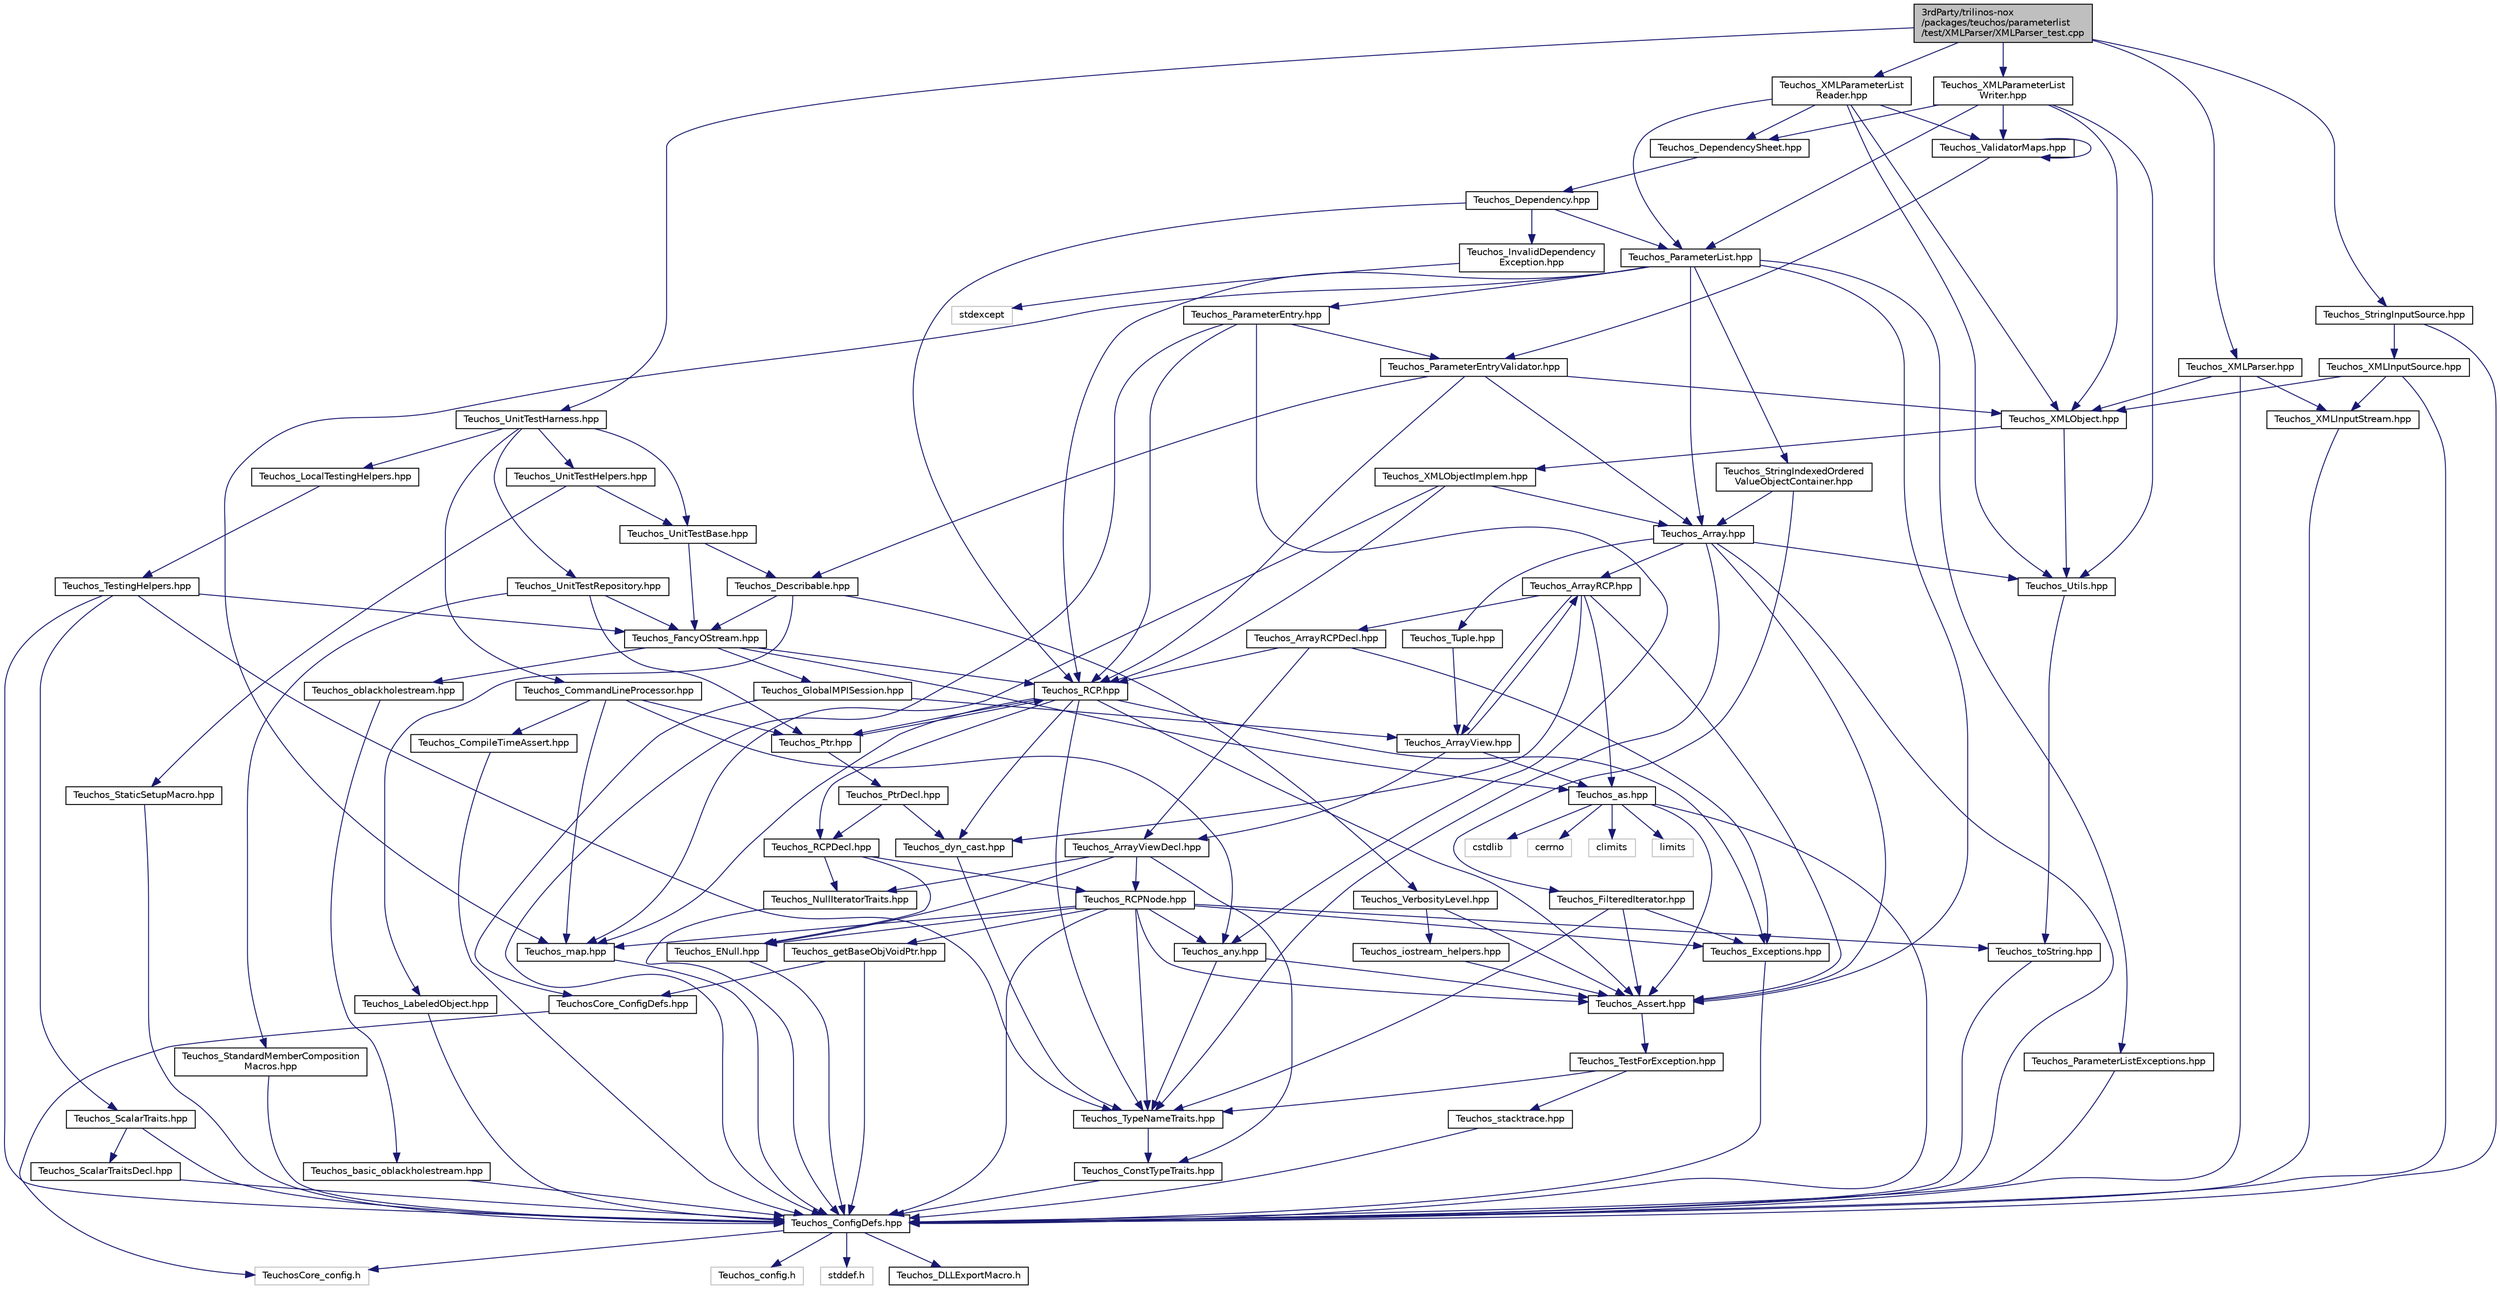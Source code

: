 digraph "3rdParty/trilinos-nox/packages/teuchos/parameterlist/test/XMLParser/XMLParser_test.cpp"
{
  edge [fontname="Helvetica",fontsize="10",labelfontname="Helvetica",labelfontsize="10"];
  node [fontname="Helvetica",fontsize="10",shape=record];
  Node0 [label="3rdParty/trilinos-nox\l/packages/teuchos/parameterlist\l/test/XMLParser/XMLParser_test.cpp",height=0.2,width=0.4,color="black", fillcolor="grey75", style="filled", fontcolor="black"];
  Node0 -> Node1 [color="midnightblue",fontsize="10",style="solid",fontname="Helvetica"];
  Node1 [label="Teuchos_XMLParameterList\lWriter.hpp",height=0.2,width=0.4,color="black", fillcolor="white", style="filled",URL="$df/dbd/_teuchos___x_m_l_parameter_list_writer_8hpp.html",tooltip="Writes a ParameterList to an XML object. "];
  Node1 -> Node2 [color="midnightblue",fontsize="10",style="solid",fontname="Helvetica"];
  Node2 [label="Teuchos_ParameterList.hpp",height=0.2,width=0.4,color="black", fillcolor="white", style="filled",URL="$df/d49/_teuchos___parameter_list_8hpp.html",tooltip="Templated Parameter List class. "];
  Node2 -> Node3 [color="midnightblue",fontsize="10",style="solid",fontname="Helvetica"];
  Node3 [label="Teuchos_ParameterListExceptions.hpp",height=0.2,width=0.4,color="black", fillcolor="white", style="filled",URL="$dd/d54/_teuchos___parameter_list_exceptions_8hpp.html"];
  Node3 -> Node4 [color="midnightblue",fontsize="10",style="solid",fontname="Helvetica"];
  Node4 [label="Teuchos_ConfigDefs.hpp",height=0.2,width=0.4,color="black", fillcolor="white", style="filled",URL="$d5/d3c/_teuchos___config_defs_8hpp.html",tooltip="Teuchos header file which uses auto-configuration information to include necessary C++ headers..."];
  Node4 -> Node5 [color="midnightblue",fontsize="10",style="solid",fontname="Helvetica"];
  Node5 [label="TeuchosCore_config.h",height=0.2,width=0.4,color="grey75", fillcolor="white", style="filled"];
  Node4 -> Node6 [color="midnightblue",fontsize="10",style="solid",fontname="Helvetica"];
  Node6 [label="Teuchos_config.h",height=0.2,width=0.4,color="grey75", fillcolor="white", style="filled"];
  Node4 -> Node7 [color="midnightblue",fontsize="10",style="solid",fontname="Helvetica"];
  Node7 [label="stddef.h",height=0.2,width=0.4,color="grey75", fillcolor="white", style="filled"];
  Node4 -> Node8 [color="midnightblue",fontsize="10",style="solid",fontname="Helvetica"];
  Node8 [label="Teuchos_DLLExportMacro.h",height=0.2,width=0.4,color="black", fillcolor="white", style="filled",URL="$d2/dd7/_teuchos___d_l_l_export_macro_8h.html"];
  Node2 -> Node9 [color="midnightblue",fontsize="10",style="solid",fontname="Helvetica"];
  Node9 [label="Teuchos_ParameterEntry.hpp",height=0.2,width=0.4,color="black", fillcolor="white", style="filled",URL="$d9/daf/_teuchos___parameter_entry_8hpp.html",tooltip="Object held as the \"value\" in the Teuchos::ParameterList std::map. "];
  Node9 -> Node4 [color="midnightblue",fontsize="10",style="solid",fontname="Helvetica"];
  Node9 -> Node10 [color="midnightblue",fontsize="10",style="solid",fontname="Helvetica"];
  Node10 [label="Teuchos_any.hpp",height=0.2,width=0.4,color="black", fillcolor="white", style="filled",URL="$d9/dc9/_teuchos__any_8hpp.html",tooltip="Modified boost::any class for holding a templated value. "];
  Node10 -> Node11 [color="midnightblue",fontsize="10",style="solid",fontname="Helvetica"];
  Node11 [label="Teuchos_Assert.hpp",height=0.2,width=0.4,color="black", fillcolor="white", style="filled",URL="$d1/d94/_teuchos___assert_8hpp.html"];
  Node11 -> Node12 [color="midnightblue",fontsize="10",style="solid",fontname="Helvetica"];
  Node12 [label="Teuchos_TestForException.hpp",height=0.2,width=0.4,color="black", fillcolor="white", style="filled",URL="$d5/d6b/_teuchos___test_for_exception_8hpp.html",tooltip="Standard test and throw macros. "];
  Node12 -> Node13 [color="midnightblue",fontsize="10",style="solid",fontname="Helvetica"];
  Node13 [label="Teuchos_TypeNameTraits.hpp",height=0.2,width=0.4,color="black", fillcolor="white", style="filled",URL="$dc/dc1/_teuchos___type_name_traits_8hpp.html",tooltip="Defines basic traits returning the name of a type in a portable and readable way. ..."];
  Node13 -> Node14 [color="midnightblue",fontsize="10",style="solid",fontname="Helvetica"];
  Node14 [label="Teuchos_ConstTypeTraits.hpp",height=0.2,width=0.4,color="black", fillcolor="white", style="filled",URL="$d1/db4/_teuchos___const_type_traits_8hpp.html"];
  Node14 -> Node4 [color="midnightblue",fontsize="10",style="solid",fontname="Helvetica"];
  Node12 -> Node15 [color="midnightblue",fontsize="10",style="solid",fontname="Helvetica"];
  Node15 [label="Teuchos_stacktrace.hpp",height=0.2,width=0.4,color="black", fillcolor="white", style="filled",URL="$dd/d97/_teuchos__stacktrace_8hpp.html",tooltip="Functions for returning stacktrace info (GCC only initially). "];
  Node15 -> Node4 [color="midnightblue",fontsize="10",style="solid",fontname="Helvetica"];
  Node10 -> Node13 [color="midnightblue",fontsize="10",style="solid",fontname="Helvetica"];
  Node9 -> Node16 [color="midnightblue",fontsize="10",style="solid",fontname="Helvetica"];
  Node16 [label="Teuchos_RCP.hpp",height=0.2,width=0.4,color="black", fillcolor="white", style="filled",URL="$d5/de4/_teuchos___r_c_p_8hpp.html",tooltip="Reference-counted pointer class and non-member templated function implementations. "];
  Node16 -> Node17 [color="midnightblue",fontsize="10",style="solid",fontname="Helvetica"];
  Node17 [label="Teuchos_RCPDecl.hpp",height=0.2,width=0.4,color="black", fillcolor="white", style="filled",URL="$d0/dbc/_teuchos___r_c_p_decl_8hpp.html",tooltip="Reference-counted pointer class and non-member templated function implementations. "];
  Node17 -> Node18 [color="midnightblue",fontsize="10",style="solid",fontname="Helvetica"];
  Node18 [label="Teuchos_RCPNode.hpp",height=0.2,width=0.4,color="black", fillcolor="white", style="filled",URL="$d3/d30/_teuchos___r_c_p_node_8hpp.html",tooltip="Reference-counted pointer node classes. "];
  Node18 -> Node4 [color="midnightblue",fontsize="10",style="solid",fontname="Helvetica"];
  Node18 -> Node10 [color="midnightblue",fontsize="10",style="solid",fontname="Helvetica"];
  Node18 -> Node19 [color="midnightblue",fontsize="10",style="solid",fontname="Helvetica"];
  Node19 [label="Teuchos_map.hpp",height=0.2,width=0.4,color="black", fillcolor="white", style="filled",URL="$da/df9/_teuchos__map_8hpp.html",tooltip="Provides std::map class for deficient platforms. "];
  Node19 -> Node4 [color="midnightblue",fontsize="10",style="solid",fontname="Helvetica"];
  Node18 -> Node20 [color="midnightblue",fontsize="10",style="solid",fontname="Helvetica"];
  Node20 [label="Teuchos_ENull.hpp",height=0.2,width=0.4,color="black", fillcolor="white", style="filled",URL="$d7/d37/_teuchos___e_null_8hpp.html"];
  Node20 -> Node4 [color="midnightblue",fontsize="10",style="solid",fontname="Helvetica"];
  Node18 -> Node11 [color="midnightblue",fontsize="10",style="solid",fontname="Helvetica"];
  Node18 -> Node21 [color="midnightblue",fontsize="10",style="solid",fontname="Helvetica"];
  Node21 [label="Teuchos_Exceptions.hpp",height=0.2,width=0.4,color="black", fillcolor="white", style="filled",URL="$d2/d66/_teuchos___exceptions_8hpp.html"];
  Node21 -> Node4 [color="midnightblue",fontsize="10",style="solid",fontname="Helvetica"];
  Node18 -> Node13 [color="midnightblue",fontsize="10",style="solid",fontname="Helvetica"];
  Node18 -> Node22 [color="midnightblue",fontsize="10",style="solid",fontname="Helvetica"];
  Node22 [label="Teuchos_toString.hpp",height=0.2,width=0.4,color="black", fillcolor="white", style="filled",URL="$de/d8b/_teuchos__to_string_8hpp.html"];
  Node22 -> Node4 [color="midnightblue",fontsize="10",style="solid",fontname="Helvetica"];
  Node18 -> Node23 [color="midnightblue",fontsize="10",style="solid",fontname="Helvetica"];
  Node23 [label="Teuchos_getBaseObjVoidPtr.hpp",height=0.2,width=0.4,color="black", fillcolor="white", style="filled",URL="$db/ddb/_teuchos__get_base_obj_void_ptr_8hpp.html"];
  Node23 -> Node24 [color="midnightblue",fontsize="10",style="solid",fontname="Helvetica"];
  Node24 [label="TeuchosCore_ConfigDefs.hpp",height=0.2,width=0.4,color="black", fillcolor="white", style="filled",URL="$d1/d38/_teuchos_core___config_defs_8hpp.html"];
  Node24 -> Node5 [color="midnightblue",fontsize="10",style="solid",fontname="Helvetica"];
  Node23 -> Node4 [color="midnightblue",fontsize="10",style="solid",fontname="Helvetica"];
  Node17 -> Node20 [color="midnightblue",fontsize="10",style="solid",fontname="Helvetica"];
  Node17 -> Node25 [color="midnightblue",fontsize="10",style="solid",fontname="Helvetica"];
  Node25 [label="Teuchos_NullIteratorTraits.hpp",height=0.2,width=0.4,color="black", fillcolor="white", style="filled",URL="$d6/d76/_teuchos___null_iterator_traits_8hpp.html"];
  Node25 -> Node4 [color="midnightblue",fontsize="10",style="solid",fontname="Helvetica"];
  Node16 -> Node26 [color="midnightblue",fontsize="10",style="solid",fontname="Helvetica"];
  Node26 [label="Teuchos_Ptr.hpp",height=0.2,width=0.4,color="black", fillcolor="white", style="filled",URL="$dc/dc8/_teuchos___ptr_8hpp.html"];
  Node26 -> Node27 [color="midnightblue",fontsize="10",style="solid",fontname="Helvetica"];
  Node27 [label="Teuchos_PtrDecl.hpp",height=0.2,width=0.4,color="black", fillcolor="white", style="filled",URL="$df/dbd/_teuchos___ptr_decl_8hpp.html"];
  Node27 -> Node17 [color="midnightblue",fontsize="10",style="solid",fontname="Helvetica"];
  Node27 -> Node28 [color="midnightblue",fontsize="10",style="solid",fontname="Helvetica"];
  Node28 [label="Teuchos_dyn_cast.hpp",height=0.2,width=0.4,color="black", fillcolor="white", style="filled",URL="$d9/d17/_teuchos__dyn__cast_8hpp.html"];
  Node28 -> Node13 [color="midnightblue",fontsize="10",style="solid",fontname="Helvetica"];
  Node26 -> Node16 [color="midnightblue",fontsize="10",style="solid",fontname="Helvetica"];
  Node16 -> Node11 [color="midnightblue",fontsize="10",style="solid",fontname="Helvetica"];
  Node16 -> Node21 [color="midnightblue",fontsize="10",style="solid",fontname="Helvetica"];
  Node16 -> Node28 [color="midnightblue",fontsize="10",style="solid",fontname="Helvetica"];
  Node16 -> Node19 [color="midnightblue",fontsize="10",style="solid",fontname="Helvetica"];
  Node16 -> Node13 [color="midnightblue",fontsize="10",style="solid",fontname="Helvetica"];
  Node9 -> Node29 [color="midnightblue",fontsize="10",style="solid",fontname="Helvetica"];
  Node29 [label="Teuchos_ParameterEntryValidator.hpp",height=0.2,width=0.4,color="black", fillcolor="white", style="filled",URL="$d1/da5/_teuchos___parameter_entry_validator_8hpp.html"];
  Node29 -> Node16 [color="midnightblue",fontsize="10",style="solid",fontname="Helvetica"];
  Node29 -> Node30 [color="midnightblue",fontsize="10",style="solid",fontname="Helvetica"];
  Node30 [label="Teuchos_Array.hpp",height=0.2,width=0.4,color="black", fillcolor="white", style="filled",URL="$df/d74/_teuchos___array_8hpp.html",tooltip="Templated array class derived from the STL std::vector. "];
  Node30 -> Node4 [color="midnightblue",fontsize="10",style="solid",fontname="Helvetica"];
  Node30 -> Node11 [color="midnightblue",fontsize="10",style="solid",fontname="Helvetica"];
  Node30 -> Node13 [color="midnightblue",fontsize="10",style="solid",fontname="Helvetica"];
  Node30 -> Node31 [color="midnightblue",fontsize="10",style="solid",fontname="Helvetica"];
  Node31 [label="Teuchos_ArrayRCP.hpp",height=0.2,width=0.4,color="black", fillcolor="white", style="filled",URL="$dc/dde/_teuchos___array_r_c_p_8hpp.html"];
  Node31 -> Node32 [color="midnightblue",fontsize="10",style="solid",fontname="Helvetica"];
  Node32 [label="Teuchos_ArrayRCPDecl.hpp",height=0.2,width=0.4,color="black", fillcolor="white", style="filled",URL="$d6/d98/_teuchos___array_r_c_p_decl_8hpp.html"];
  Node32 -> Node16 [color="midnightblue",fontsize="10",style="solid",fontname="Helvetica"];
  Node32 -> Node21 [color="midnightblue",fontsize="10",style="solid",fontname="Helvetica"];
  Node32 -> Node33 [color="midnightblue",fontsize="10",style="solid",fontname="Helvetica"];
  Node33 [label="Teuchos_ArrayViewDecl.hpp",height=0.2,width=0.4,color="black", fillcolor="white", style="filled",URL="$dd/d83/_teuchos___array_view_decl_8hpp.html"];
  Node33 -> Node18 [color="midnightblue",fontsize="10",style="solid",fontname="Helvetica"];
  Node33 -> Node20 [color="midnightblue",fontsize="10",style="solid",fontname="Helvetica"];
  Node33 -> Node25 [color="midnightblue",fontsize="10",style="solid",fontname="Helvetica"];
  Node33 -> Node14 [color="midnightblue",fontsize="10",style="solid",fontname="Helvetica"];
  Node31 -> Node34 [color="midnightblue",fontsize="10",style="solid",fontname="Helvetica"];
  Node34 [label="Teuchos_ArrayView.hpp",height=0.2,width=0.4,color="black", fillcolor="white", style="filled",URL="$df/d54/_teuchos___array_view_8hpp.html"];
  Node34 -> Node33 [color="midnightblue",fontsize="10",style="solid",fontname="Helvetica"];
  Node34 -> Node31 [color="midnightblue",fontsize="10",style="solid",fontname="Helvetica"];
  Node34 -> Node35 [color="midnightblue",fontsize="10",style="solid",fontname="Helvetica"];
  Node35 [label="Teuchos_as.hpp",height=0.2,width=0.4,color="black", fillcolor="white", style="filled",URL="$d2/db9/_teuchos__as_8hpp.html",tooltip="Definition of Teuchos::as, for conversions between types. "];
  Node35 -> Node4 [color="midnightblue",fontsize="10",style="solid",fontname="Helvetica"];
  Node35 -> Node11 [color="midnightblue",fontsize="10",style="solid",fontname="Helvetica"];
  Node35 -> Node36 [color="midnightblue",fontsize="10",style="solid",fontname="Helvetica"];
  Node36 [label="limits",height=0.2,width=0.4,color="grey75", fillcolor="white", style="filled"];
  Node35 -> Node37 [color="midnightblue",fontsize="10",style="solid",fontname="Helvetica"];
  Node37 [label="cstdlib",height=0.2,width=0.4,color="grey75", fillcolor="white", style="filled"];
  Node35 -> Node38 [color="midnightblue",fontsize="10",style="solid",fontname="Helvetica"];
  Node38 [label="cerrno",height=0.2,width=0.4,color="grey75", fillcolor="white", style="filled"];
  Node35 -> Node39 [color="midnightblue",fontsize="10",style="solid",fontname="Helvetica"];
  Node39 [label="climits",height=0.2,width=0.4,color="grey75", fillcolor="white", style="filled"];
  Node31 -> Node11 [color="midnightblue",fontsize="10",style="solid",fontname="Helvetica"];
  Node31 -> Node28 [color="midnightblue",fontsize="10",style="solid",fontname="Helvetica"];
  Node31 -> Node35 [color="midnightblue",fontsize="10",style="solid",fontname="Helvetica"];
  Node30 -> Node40 [color="midnightblue",fontsize="10",style="solid",fontname="Helvetica"];
  Node40 [label="Teuchos_Tuple.hpp",height=0.2,width=0.4,color="black", fillcolor="white", style="filled",URL="$dd/deb/_teuchos___tuple_8hpp.html"];
  Node40 -> Node34 [color="midnightblue",fontsize="10",style="solid",fontname="Helvetica"];
  Node30 -> Node41 [color="midnightblue",fontsize="10",style="solid",fontname="Helvetica"];
  Node41 [label="Teuchos_Utils.hpp",height=0.2,width=0.4,color="black", fillcolor="white", style="filled",URL="$da/d13/_teuchos___utils_8hpp.html",tooltip="A utilities class for Teuchos. "];
  Node41 -> Node22 [color="midnightblue",fontsize="10",style="solid",fontname="Helvetica"];
  Node29 -> Node42 [color="midnightblue",fontsize="10",style="solid",fontname="Helvetica"];
  Node42 [label="Teuchos_XMLObject.hpp",height=0.2,width=0.4,color="black", fillcolor="white", style="filled",URL="$d5/d86/_teuchos___x_m_l_object_8hpp.html",tooltip="An object representation of a subset of XML data. "];
  Node42 -> Node43 [color="midnightblue",fontsize="10",style="solid",fontname="Helvetica"];
  Node43 [label="Teuchos_XMLObjectImplem.hpp",height=0.2,width=0.4,color="black", fillcolor="white", style="filled",URL="$d9/d6a/_teuchos___x_m_l_object_implem_8hpp.html",tooltip="Low level implementation of XMLObject. "];
  Node43 -> Node19 [color="midnightblue",fontsize="10",style="solid",fontname="Helvetica"];
  Node43 -> Node30 [color="midnightblue",fontsize="10",style="solid",fontname="Helvetica"];
  Node43 -> Node16 [color="midnightblue",fontsize="10",style="solid",fontname="Helvetica"];
  Node42 -> Node41 [color="midnightblue",fontsize="10",style="solid",fontname="Helvetica"];
  Node29 -> Node44 [color="midnightblue",fontsize="10",style="solid",fontname="Helvetica"];
  Node44 [label="Teuchos_Describable.hpp",height=0.2,width=0.4,color="black", fillcolor="white", style="filled",URL="$d8/d2e/_teuchos___describable_8hpp.html"];
  Node44 -> Node45 [color="midnightblue",fontsize="10",style="solid",fontname="Helvetica"];
  Node45 [label="Teuchos_VerbosityLevel.hpp",height=0.2,width=0.4,color="black", fillcolor="white", style="filled",URL="$d8/d4f/_teuchos___verbosity_level_8hpp.html"];
  Node45 -> Node11 [color="midnightblue",fontsize="10",style="solid",fontname="Helvetica"];
  Node45 -> Node46 [color="midnightblue",fontsize="10",style="solid",fontname="Helvetica"];
  Node46 [label="Teuchos_iostream_helpers.hpp",height=0.2,width=0.4,color="black", fillcolor="white", style="filled",URL="$de/dad/_teuchos__iostream__helpers_8hpp.html"];
  Node46 -> Node11 [color="midnightblue",fontsize="10",style="solid",fontname="Helvetica"];
  Node44 -> Node47 [color="midnightblue",fontsize="10",style="solid",fontname="Helvetica"];
  Node47 [label="Teuchos_FancyOStream.hpp",height=0.2,width=0.4,color="black", fillcolor="white", style="filled",URL="$d2/d6a/_teuchos___fancy_o_stream_8hpp.html"];
  Node47 -> Node16 [color="midnightblue",fontsize="10",style="solid",fontname="Helvetica"];
  Node47 -> Node48 [color="midnightblue",fontsize="10",style="solid",fontname="Helvetica"];
  Node48 [label="Teuchos_GlobalMPISession.hpp",height=0.2,width=0.4,color="black", fillcolor="white", style="filled",URL="$d4/df8/_teuchos___global_m_p_i_session_8hpp.html",tooltip="A MPI utilities class, providing methods for initializing, finalizing, and querying the global MPI se..."];
  Node48 -> Node24 [color="midnightblue",fontsize="10",style="solid",fontname="Helvetica"];
  Node48 -> Node34 [color="midnightblue",fontsize="10",style="solid",fontname="Helvetica"];
  Node47 -> Node49 [color="midnightblue",fontsize="10",style="solid",fontname="Helvetica"];
  Node49 [label="Teuchos_oblackholestream.hpp",height=0.2,width=0.4,color="black", fillcolor="white", style="filled",URL="$da/df2/_teuchos__oblackholestream_8hpp.html"];
  Node49 -> Node50 [color="midnightblue",fontsize="10",style="solid",fontname="Helvetica"];
  Node50 [label="Teuchos_basic_oblackholestream.hpp",height=0.2,width=0.4,color="black", fillcolor="white", style="filled",URL="$d2/de6/_teuchos__basic__oblackholestream_8hpp.html"];
  Node50 -> Node4 [color="midnightblue",fontsize="10",style="solid",fontname="Helvetica"];
  Node47 -> Node35 [color="midnightblue",fontsize="10",style="solid",fontname="Helvetica"];
  Node44 -> Node51 [color="midnightblue",fontsize="10",style="solid",fontname="Helvetica"];
  Node51 [label="Teuchos_LabeledObject.hpp",height=0.2,width=0.4,color="black", fillcolor="white", style="filled",URL="$d2/de2/_teuchos___labeled_object_8hpp.html"];
  Node51 -> Node4 [color="midnightblue",fontsize="10",style="solid",fontname="Helvetica"];
  Node2 -> Node52 [color="midnightblue",fontsize="10",style="solid",fontname="Helvetica"];
  Node52 [label="Teuchos_StringIndexedOrdered\lValueObjectContainer.hpp",height=0.2,width=0.4,color="black", fillcolor="white", style="filled",URL="$da/d7f/_teuchos___string_indexed_ordered_value_object_container_8hpp.html"];
  Node52 -> Node30 [color="midnightblue",fontsize="10",style="solid",fontname="Helvetica"];
  Node52 -> Node53 [color="midnightblue",fontsize="10",style="solid",fontname="Helvetica"];
  Node53 [label="Teuchos_FilteredIterator.hpp",height=0.2,width=0.4,color="black", fillcolor="white", style="filled",URL="$d9/d7d/_teuchos___filtered_iterator_8hpp.html"];
  Node53 -> Node11 [color="midnightblue",fontsize="10",style="solid",fontname="Helvetica"];
  Node53 -> Node13 [color="midnightblue",fontsize="10",style="solid",fontname="Helvetica"];
  Node53 -> Node21 [color="midnightblue",fontsize="10",style="solid",fontname="Helvetica"];
  Node2 -> Node11 [color="midnightblue",fontsize="10",style="solid",fontname="Helvetica"];
  Node2 -> Node16 [color="midnightblue",fontsize="10",style="solid",fontname="Helvetica"];
  Node2 -> Node30 [color="midnightblue",fontsize="10",style="solid",fontname="Helvetica"];
  Node2 -> Node19 [color="midnightblue",fontsize="10",style="solid",fontname="Helvetica"];
  Node1 -> Node42 [color="midnightblue",fontsize="10",style="solid",fontname="Helvetica"];
  Node1 -> Node41 [color="midnightblue",fontsize="10",style="solid",fontname="Helvetica"];
  Node1 -> Node54 [color="midnightblue",fontsize="10",style="solid",fontname="Helvetica"];
  Node54 [label="Teuchos_DependencySheet.hpp",height=0.2,width=0.4,color="black", fillcolor="white", style="filled",URL="$dc/d47/_teuchos___dependency_sheet_8hpp.html",tooltip="DataStructure keeping track of dependencies. "];
  Node54 -> Node55 [color="midnightblue",fontsize="10",style="solid",fontname="Helvetica"];
  Node55 [label="Teuchos_Dependency.hpp",height=0.2,width=0.4,color="black", fillcolor="white", style="filled",URL="$de/d10/_teuchos___dependency_8hpp.html"];
  Node55 -> Node16 [color="midnightblue",fontsize="10",style="solid",fontname="Helvetica"];
  Node55 -> Node2 [color="midnightblue",fontsize="10",style="solid",fontname="Helvetica"];
  Node55 -> Node56 [color="midnightblue",fontsize="10",style="solid",fontname="Helvetica"];
  Node56 [label="Teuchos_InvalidDependency\lException.hpp",height=0.2,width=0.4,color="black", fillcolor="white", style="filled",URL="$dc/dd8/_teuchos___invalid_dependency_exception_8hpp.html"];
  Node56 -> Node57 [color="midnightblue",fontsize="10",style="solid",fontname="Helvetica"];
  Node57 [label="stdexcept",height=0.2,width=0.4,color="grey75", fillcolor="white", style="filled"];
  Node1 -> Node58 [color="midnightblue",fontsize="10",style="solid",fontname="Helvetica"];
  Node58 [label="Teuchos_ValidatorMaps.hpp",height=0.2,width=0.4,color="black", fillcolor="white", style="filled",URL="$dd/d14/_teuchos___validator_maps_8hpp.html"];
  Node58 -> Node29 [color="midnightblue",fontsize="10",style="solid",fontname="Helvetica"];
  Node58 -> Node58 [color="midnightblue",fontsize="10",style="solid",fontname="Helvetica"];
  Node0 -> Node59 [color="midnightblue",fontsize="10",style="solid",fontname="Helvetica"];
  Node59 [label="Teuchos_XMLParameterList\lReader.hpp",height=0.2,width=0.4,color="black", fillcolor="white", style="filled",URL="$d9/d2f/_teuchos___x_m_l_parameter_list_reader_8hpp.html",tooltip="Writes an XML object to a parameter list. "];
  Node59 -> Node2 [color="midnightblue",fontsize="10",style="solid",fontname="Helvetica"];
  Node59 -> Node42 [color="midnightblue",fontsize="10",style="solid",fontname="Helvetica"];
  Node59 -> Node41 [color="midnightblue",fontsize="10",style="solid",fontname="Helvetica"];
  Node59 -> Node54 [color="midnightblue",fontsize="10",style="solid",fontname="Helvetica"];
  Node59 -> Node58 [color="midnightblue",fontsize="10",style="solid",fontname="Helvetica"];
  Node0 -> Node60 [color="midnightblue",fontsize="10",style="solid",fontname="Helvetica"];
  Node60 [label="Teuchos_StringInputSource.hpp",height=0.2,width=0.4,color="black", fillcolor="white", style="filled",URL="$d3/d24/_teuchos___string_input_source_8hpp.html",tooltip="Definition of XMLInputSource derived class for reading XML from a std::string. "];
  Node60 -> Node4 [color="midnightblue",fontsize="10",style="solid",fontname="Helvetica"];
  Node60 -> Node61 [color="midnightblue",fontsize="10",style="solid",fontname="Helvetica"];
  Node61 [label="Teuchos_XMLInputSource.hpp",height=0.2,width=0.4,color="black", fillcolor="white", style="filled",URL="$d9/d5a/_teuchos___x_m_l_input_source_8hpp.html",tooltip="A base class for defining a source of XML input. "];
  Node61 -> Node4 [color="midnightblue",fontsize="10",style="solid",fontname="Helvetica"];
  Node61 -> Node42 [color="midnightblue",fontsize="10",style="solid",fontname="Helvetica"];
  Node61 -> Node62 [color="midnightblue",fontsize="10",style="solid",fontname="Helvetica"];
  Node62 [label="Teuchos_XMLInputStream.hpp",height=0.2,width=0.4,color="black", fillcolor="white", style="filled",URL="$d1/dfd/_teuchos___x_m_l_input_stream_8hpp.html",tooltip="A base class for defining a XML input stream. "];
  Node62 -> Node4 [color="midnightblue",fontsize="10",style="solid",fontname="Helvetica"];
  Node0 -> Node63 [color="midnightblue",fontsize="10",style="solid",fontname="Helvetica"];
  Node63 [label="Teuchos_XMLParser.hpp",height=0.2,width=0.4,color="black", fillcolor="white", style="filled",URL="$d5/de4/_teuchos___x_m_l_parser_8hpp.html",tooltip="A class providing a simple XML parser. Methods can be overloaded to exploit external XML parsing libr..."];
  Node63 -> Node4 [color="midnightblue",fontsize="10",style="solid",fontname="Helvetica"];
  Node63 -> Node42 [color="midnightblue",fontsize="10",style="solid",fontname="Helvetica"];
  Node63 -> Node62 [color="midnightblue",fontsize="10",style="solid",fontname="Helvetica"];
  Node0 -> Node64 [color="midnightblue",fontsize="10",style="solid",fontname="Helvetica"];
  Node64 [label="Teuchos_UnitTestHarness.hpp",height=0.2,width=0.4,color="black", fillcolor="white", style="filled",URL="$d2/ddd/_teuchos___unit_test_harness_8hpp.html",tooltip="Unit testing support. "];
  Node64 -> Node65 [color="midnightblue",fontsize="10",style="solid",fontname="Helvetica"];
  Node65 [label="Teuchos_UnitTestBase.hpp",height=0.2,width=0.4,color="black", fillcolor="white", style="filled",URL="$d0/d4f/_teuchos___unit_test_base_8hpp.html",tooltip="Unit testing support. "];
  Node65 -> Node44 [color="midnightblue",fontsize="10",style="solid",fontname="Helvetica"];
  Node65 -> Node47 [color="midnightblue",fontsize="10",style="solid",fontname="Helvetica"];
  Node64 -> Node66 [color="midnightblue",fontsize="10",style="solid",fontname="Helvetica"];
  Node66 [label="Teuchos_UnitTestRepository.hpp",height=0.2,width=0.4,color="black", fillcolor="white", style="filled",URL="$d8/d46/_teuchos___unit_test_repository_8hpp.html",tooltip="Unit testing support. "];
  Node66 -> Node47 [color="midnightblue",fontsize="10",style="solid",fontname="Helvetica"];
  Node66 -> Node67 [color="midnightblue",fontsize="10",style="solid",fontname="Helvetica"];
  Node67 [label="Teuchos_StandardMemberComposition\lMacros.hpp",height=0.2,width=0.4,color="black", fillcolor="white", style="filled",URL="$dd/dd0/_teuchos___standard_member_composition_macros_8hpp.html",tooltip="Macro that adds <<std member=\"\" comp>=\"\">> members as attribute members for any class. "];
  Node67 -> Node4 [color="midnightblue",fontsize="10",style="solid",fontname="Helvetica"];
  Node66 -> Node26 [color="midnightblue",fontsize="10",style="solid",fontname="Helvetica"];
  Node64 -> Node68 [color="midnightblue",fontsize="10",style="solid",fontname="Helvetica"];
  Node68 [label="Teuchos_UnitTestHelpers.hpp",height=0.2,width=0.4,color="black", fillcolor="white", style="filled",URL="$dd/dee/_teuchos___unit_test_helpers_8hpp.html",tooltip="Macros for defining unit tests. "];
  Node68 -> Node65 [color="midnightblue",fontsize="10",style="solid",fontname="Helvetica"];
  Node68 -> Node69 [color="midnightblue",fontsize="10",style="solid",fontname="Helvetica"];
  Node69 [label="Teuchos_StaticSetupMacro.hpp",height=0.2,width=0.4,color="black", fillcolor="white", style="filled",URL="$df/d46/_teuchos___static_setup_macro_8hpp.html"];
  Node69 -> Node4 [color="midnightblue",fontsize="10",style="solid",fontname="Helvetica"];
  Node64 -> Node70 [color="midnightblue",fontsize="10",style="solid",fontname="Helvetica"];
  Node70 [label="Teuchos_LocalTestingHelpers.hpp",height=0.2,width=0.4,color="black", fillcolor="white", style="filled",URL="$d5/d85/_teuchos___local_testing_helpers_8hpp.html",tooltip="Utilities to make writing tests easier. "];
  Node70 -> Node71 [color="midnightblue",fontsize="10",style="solid",fontname="Helvetica"];
  Node71 [label="Teuchos_TestingHelpers.hpp",height=0.2,width=0.4,color="black", fillcolor="white", style="filled",URL="$d3/d89/_teuchos___testing_helpers_8hpp.html",tooltip="Utilities to make writing tests easier. "];
  Node71 -> Node4 [color="midnightblue",fontsize="10",style="solid",fontname="Helvetica"];
  Node71 -> Node72 [color="midnightblue",fontsize="10",style="solid",fontname="Helvetica"];
  Node72 [label="Teuchos_ScalarTraits.hpp",height=0.2,width=0.4,color="black", fillcolor="white", style="filled",URL="$d2/d50/_teuchos___scalar_traits_8hpp.html",tooltip="Defines basic traits for the scalar field type. "];
  Node72 -> Node4 [color="midnightblue",fontsize="10",style="solid",fontname="Helvetica"];
  Node72 -> Node73 [color="midnightblue",fontsize="10",style="solid",fontname="Helvetica"];
  Node73 [label="Teuchos_ScalarTraitsDecl.hpp",height=0.2,width=0.4,color="black", fillcolor="white", style="filled",URL="$d2/d8b/_teuchos___scalar_traits_decl_8hpp.html",tooltip="Declaration and default implementation for basic traits for the scalar field type. "];
  Node73 -> Node4 [color="midnightblue",fontsize="10",style="solid",fontname="Helvetica"];
  Node71 -> Node13 [color="midnightblue",fontsize="10",style="solid",fontname="Helvetica"];
  Node71 -> Node47 [color="midnightblue",fontsize="10",style="solid",fontname="Helvetica"];
  Node64 -> Node74 [color="midnightblue",fontsize="10",style="solid",fontname="Helvetica"];
  Node74 [label="Teuchos_CommandLineProcessor.hpp",height=0.2,width=0.4,color="black", fillcolor="white", style="filled",URL="$d5/d29/_teuchos___command_line_processor_8hpp.html",tooltip="Basic command line parser for input from (argc,argv[]) "];
  Node74 -> Node19 [color="midnightblue",fontsize="10",style="solid",fontname="Helvetica"];
  Node74 -> Node10 [color="midnightblue",fontsize="10",style="solid",fontname="Helvetica"];
  Node74 -> Node75 [color="midnightblue",fontsize="10",style="solid",fontname="Helvetica"];
  Node75 [label="Teuchos_CompileTimeAssert.hpp",height=0.2,width=0.4,color="black", fillcolor="white", style="filled",URL="$d8/d6d/_teuchos___compile_time_assert_8hpp.html",tooltip="Template classes for testing assertions at compile time. "];
  Node75 -> Node4 [color="midnightblue",fontsize="10",style="solid",fontname="Helvetica"];
  Node74 -> Node26 [color="midnightblue",fontsize="10",style="solid",fontname="Helvetica"];
}
